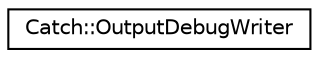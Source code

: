 digraph "Graphical Class Hierarchy"
{
  edge [fontname="Helvetica",fontsize="10",labelfontname="Helvetica",labelfontsize="10"];
  node [fontname="Helvetica",fontsize="10",shape=record];
  rankdir="LR";
  Node1 [label="Catch::OutputDebugWriter",height=0.2,width=0.4,color="black", fillcolor="white", style="filled",URL="$dc/d33/structCatch_1_1OutputDebugWriter.html"];
}
